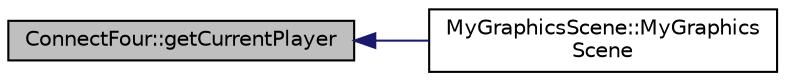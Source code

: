 digraph "ConnectFour::getCurrentPlayer"
{
  edge [fontname="Helvetica",fontsize="10",labelfontname="Helvetica",labelfontsize="10"];
  node [fontname="Helvetica",fontsize="10",shape=record];
  rankdir="LR";
  Node1 [label="ConnectFour::getCurrentPlayer",height=0.2,width=0.4,color="black", fillcolor="grey75", style="filled" fontcolor="black"];
  Node1 -> Node2 [dir="back",color="midnightblue",fontsize="10",style="solid"];
  Node2 [label="MyGraphicsScene::MyGraphics\lScene",height=0.2,width=0.4,color="black", fillcolor="white", style="filled",URL="$class_my_graphics_scene.html#a0a9622d196f6ea758f119faddf37caac",tooltip="Konstruktor der Klasse MyGraphicScene. Liefert eine Instanz zur Darstellung des Connect Four-Spiels ..."];
}
